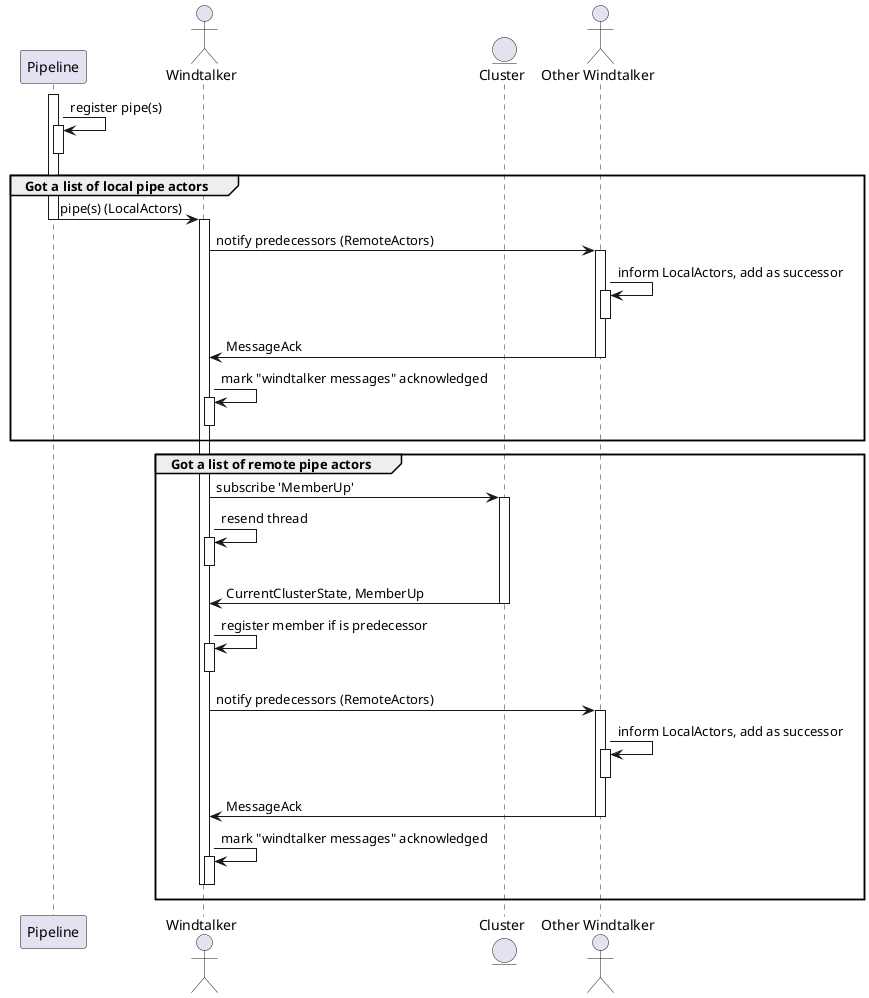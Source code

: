 @startuml
participant Pipeline
actor Windtalker
entity Cluster
actor "Other Windtalker"

activate Pipeline
Pipeline -> Pipeline: register pipe(s)
activate Pipeline
deactivate Pipeline
group Got a list of local pipe actors
  Pipeline -> Windtalker: pipe(s) (LocalActors)
  deactivate Pipeline

  activate Windtalker
  Windtalker -> "Other Windtalker": notify predecessors (RemoteActors)
  activate "Other Windtalker"
  "Other Windtalker" -> "Other Windtalker": inform LocalActors, add as successor
  activate "Other Windtalker"
  deactivate "Other Windtalker"
  "Other Windtalker" -> Windtalker: MessageAck
  deactivate "Other Windtalker"
  Windtalker -> Windtalker: mark "windtalker messages" acknowledged
  activate Windtalker
  deactivate Windtalker
end

group Got a list of remote pipe actors
  Windtalker -> Cluster: subscribe 'MemberUp'
  activate Cluster
  Windtalker -> Windtalker: resend thread
  activate Windtalker
  deactivate Windtalker

  Cluster -> Windtalker: CurrentClusterState, MemberUp
  deactivate Cluster
  Windtalker -> Windtalker: register member if is predecessor
  activate Windtalker
  deactivate Windtalker

  Windtalker -> "Other Windtalker": notify predecessors (RemoteActors)
  activate "Other Windtalker"
  "Other Windtalker" -> "Other Windtalker": inform LocalActors, add as successor
  activate "Other Windtalker"
  deactivate "Other Windtalker"
  "Other Windtalker" -> Windtalker: MessageAck
  deactivate "Other Windtalker"
  Windtalker -> Windtalker: mark "windtalker messages" acknowledged
  activate Windtalker
  deactivate Windtalker
deactivate Windtalker
end


@enduml